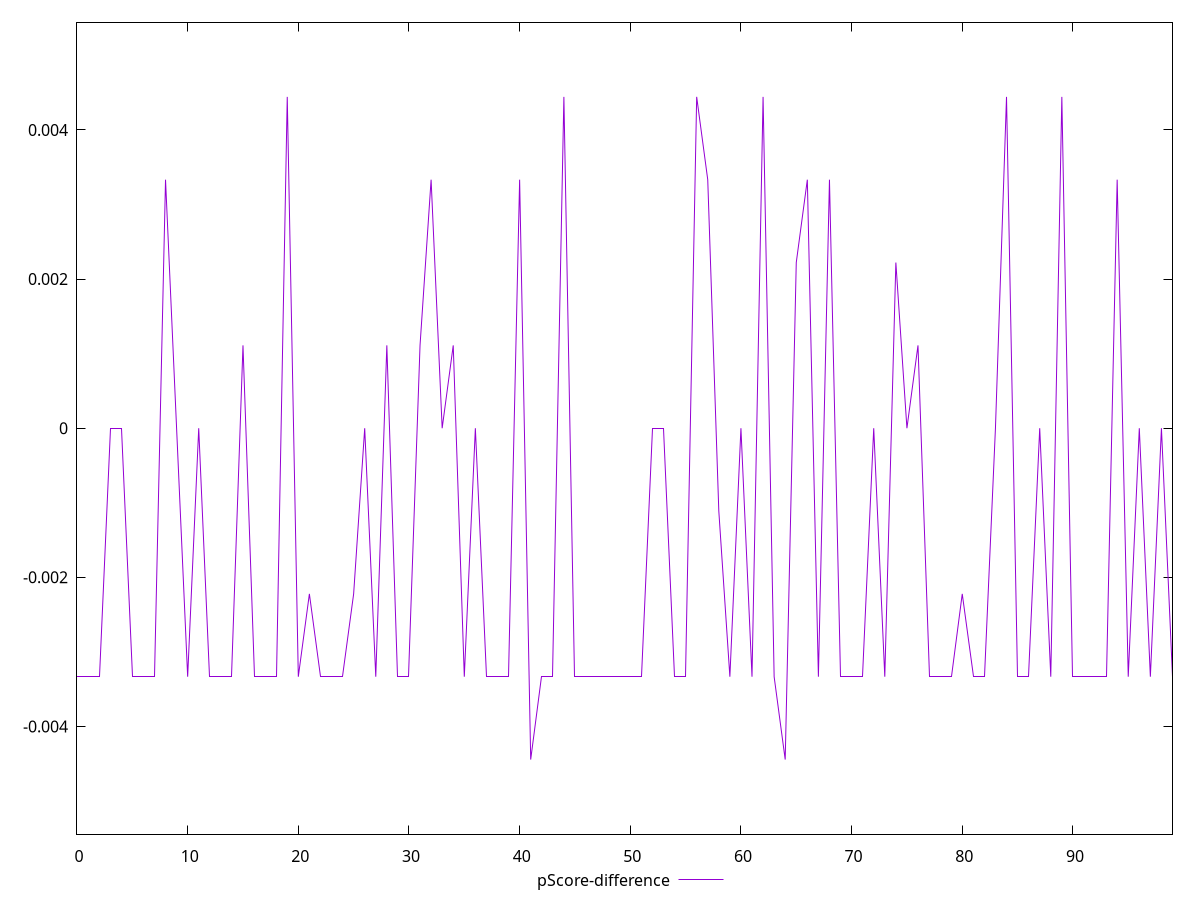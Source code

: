 reset

$pScoreDifference <<EOF
0 -0.0033333333333334103
1 -0.0033333333333334103
2 -0.0033333333333334103
3 0
4 0
5 -0.0033333333333334103
6 -0.0033333333333334103
7 -0.0033333333333334103
8 0.0033333333333334103
9 0
10 -0.0033333333333334103
11 0
12 -0.0033333333333334103
13 -0.0033333333333334103
14 -0.0033333333333334103
15 0.0011111111111110628
16 -0.0033333333333334103
17 -0.0033333333333334103
18 -0.0033333333333334103
19 0.004444444444444473
20 -0.0033333333333334103
21 -0.0022222222222222365
22 -0.0033333333333334103
23 -0.0033333333333334103
24 -0.0033333333333334103
25 -0.0022222222222222365
26 0
27 -0.0033333333333334103
28 0.0011111111111110628
29 -0.0033333333333334103
30 -0.0033333333333334103
31 0.0011111111111110628
32 0.0033333333333334103
33 0
34 0.0011111111111110628
35 -0.0033333333333334103
36 0
37 -0.0033333333333334103
38 -0.0033333333333334103
39 -0.0033333333333334103
40 0.0033333333333332993
41 -0.004444444444444473
42 -0.0033333333333334103
43 -0.0033333333333334103
44 0.004444444444444473
45 -0.0033333333333334103
46 -0.0033333333333334103
47 -0.0033333333333334103
48 -0.0033333333333334103
49 -0.0033333333333334103
50 -0.0033333333333334103
51 -0.0033333333333334103
52 0
53 0
54 -0.0033333333333334103
55 -0.0033333333333334103
56 0.004444444444444473
57 0.0033333333333334103
58 -0.0011111111111111738
59 -0.0033333333333334103
60 0
61 -0.0033333333333334103
62 0.004444444444444473
63 -0.0033333333333334103
64 -0.004444444444444362
65 0.0022222222222222365
66 0.0033333333333332993
67 -0.0033333333333334103
68 0.0033333333333334103
69 -0.0033333333333334103
70 -0.0033333333333334103
71 -0.0033333333333334103
72 0
73 -0.0033333333333334103
74 0.0022222222222222365
75 0
76 0.0011111111111110628
77 -0.0033333333333334103
78 -0.0033333333333334103
79 -0.0033333333333334103
80 -0.0022222222222222365
81 -0.0033333333333334103
82 -0.0033333333333334103
83 0
84 0.004444444444444473
85 -0.0033333333333334103
86 -0.0033333333333334103
87 0
88 -0.0033333333333334103
89 0.004444444444444473
90 -0.0033333333333334103
91 -0.0033333333333334103
92 -0.0033333333333334103
93 -0.0033333333333334103
94 0.0033333333333334103
95 -0.0033333333333334103
96 0
97 -0.0033333333333334103
98 0
99 -0.0033333333333334103
EOF

set key outside below
set xrange [0:99]
set yrange [-0.005444444444444473:0.005444444444444473]
set trange [-0.005444444444444473:0.005444444444444473]
set terminal svg size 640, 500 enhanced background rgb 'white'
set output "report_00017_2021-02-10T15-08-03.406Z/uses-webp-images/samples/pages/pScore-difference/values.svg"

plot $pScoreDifference title "pScore-difference" with line

reset
